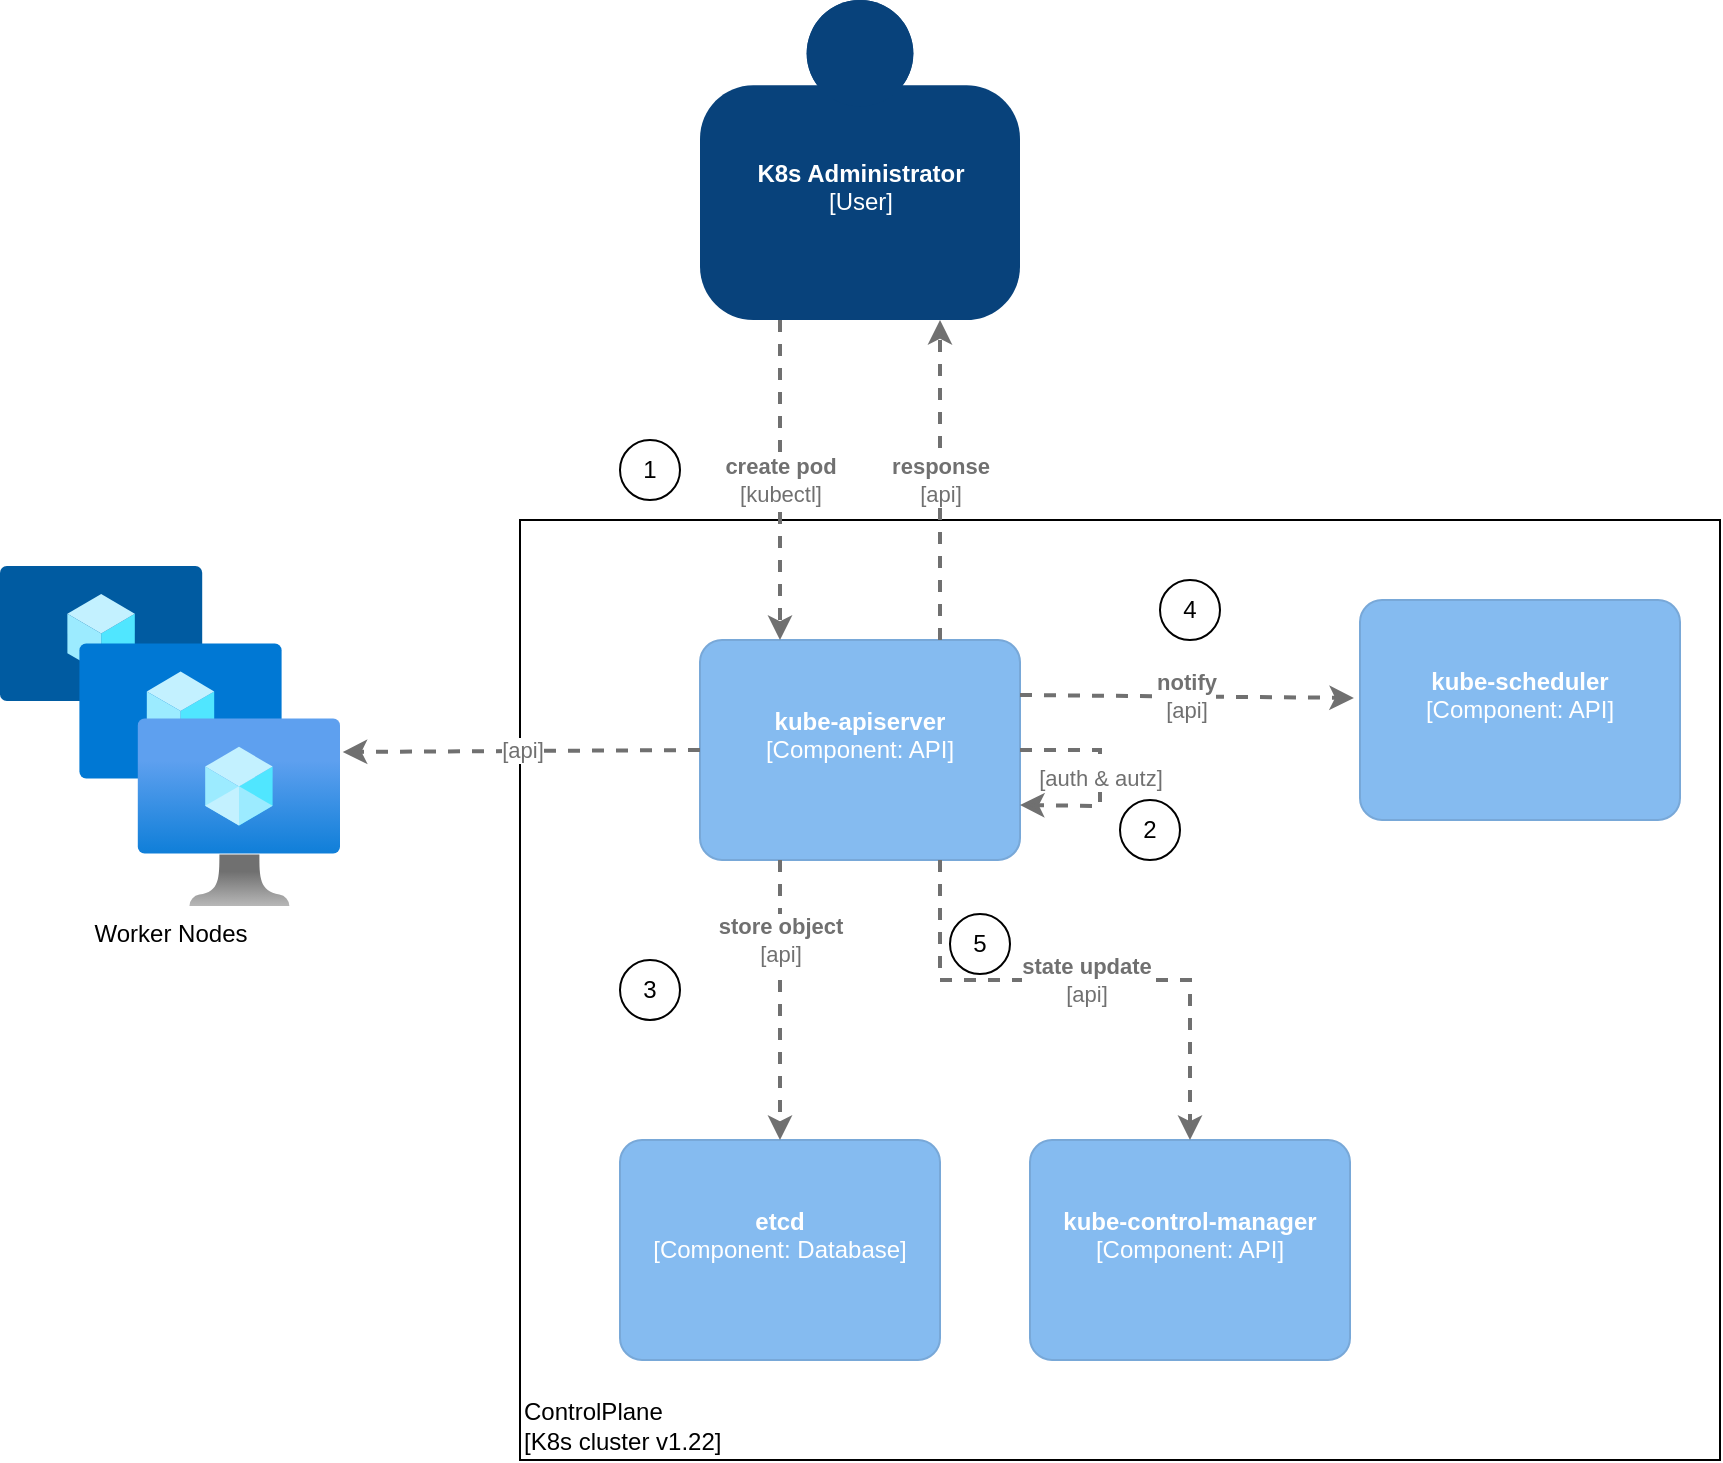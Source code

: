 <mxfile>
    <diagram id="8smPplIfXVcPZ0UMz77-" name="Page-1">
        <mxGraphModel dx="1762" dy="1958" grid="1" gridSize="10" guides="1" tooltips="1" connect="1" arrows="1" fold="1" page="1" pageScale="1" pageWidth="827" pageHeight="1169" math="0" shadow="0">
            <root>
                <mxCell id="0"/>
                <mxCell id="1" parent="0"/>
                <object placeholders="1" c4Name="ControlPlane" c4Type="ExecutionEnvironment" c4Application="K8s cluster v1.22" label="&lt;div style=&quot;text-align: left&quot;&gt;%c4Name%&lt;/div&gt;&lt;div style=&quot;text-align: left&quot;&gt;[%c4Application%]&lt;/div&gt;" id="7">
                    <mxCell style="rounded=0;whiteSpace=wrap;html=1;labelBackgroundColor=none;fillColor=#ffffff;fontColor=#000000;align=left;arcSize=5;strokeColor=#000000;verticalAlign=bottom;metaEdit=1;metaData={&quot;c4Type&quot;:{&quot;editable&quot;:false}};points=[[0.25,0,0],[0.5,0,0],[0.75,0,0],[1,0.25,0],[1,0.5,0],[1,0.75,0],[0.75,1,0],[0.5,1,0],[0.25,1,0],[0,0.75,0],[0,0.5,0],[0,0.25,0]];" parent="1" vertex="1">
                        <mxGeometry x="70" y="70" width="600" height="470" as="geometry"/>
                    </mxCell>
                </object>
                <object placeholders="1" c4Name="kube-apiserver" c4Type="Component" c4Technology="API" c4Description=" " label="&lt;b&gt;%c4Name%&lt;/b&gt;&lt;div&gt;[%c4Type%: %c4Technology%]&lt;/div&gt;&lt;br&gt;&lt;div&gt;%c4Description%&lt;/div&gt;" id="8">
                    <mxCell style="rounded=1;whiteSpace=wrap;html=1;labelBackgroundColor=none;fillColor=#85BBF0;fontColor=#ffffff;align=center;arcSize=10;strokeColor=#78A8D8;metaEdit=1;metaData={&quot;c4Type&quot;:{&quot;editable&quot;:false}};points=[[0.25,0,0],[0.5,0,0],[0.75,0,0],[1,0.25,0],[1,0.5,0],[1,0.75,0],[0.75,1,0],[0.5,1,0],[0.25,1,0],[0,0.75,0],[0,0.5,0],[0,0.25,0]];" parent="1" vertex="1">
                        <mxGeometry x="160" y="130" width="160" height="110.0" as="geometry"/>
                    </mxCell>
                </object>
                <object placeholders="1" c4Type="Relationship" c4Technology="kubectl" c4Description="create pod" label="&lt;div style=&quot;text-align: left&quot;&gt;&lt;div style=&quot;text-align: center&quot;&gt;&lt;b&gt;%c4Description%&lt;/b&gt;&lt;/div&gt;&lt;div style=&quot;text-align: center&quot;&gt;[%c4Technology%]&lt;/div&gt;&lt;/div&gt;" id="10">
                    <mxCell style="edgeStyle=none;rounded=0;html=1;entryX=0.25;entryY=0;jettySize=auto;orthogonalLoop=1;strokeColor=#707070;strokeWidth=2;fontColor=#707070;jumpStyle=none;dashed=1;metaEdit=1;metaData={&quot;c4Type&quot;:{&quot;editable&quot;:false}};entryDx=0;entryDy=0;entryPerimeter=0;exitX=0.25;exitY=1;exitDx=0;exitDy=0;exitPerimeter=0;" edge="1" parent="1" source="16" target="8">
                        <mxGeometry width="160" relative="1" as="geometry">
                            <mxPoint x="200" y="-10" as="sourcePoint"/>
                            <mxPoint x="340" y="30" as="targetPoint"/>
                        </mxGeometry>
                    </mxCell>
                </object>
                <object placeholders="1" c4Name="etcd" c4Type="Component" c4Technology="Database" c4Description="" label="&lt;b&gt;%c4Name%&lt;/b&gt;&lt;div&gt;[%c4Type%: %c4Technology%]&lt;/div&gt;&lt;br&gt;&lt;div&gt;%c4Description%&lt;/div&gt;" id="11">
                    <mxCell style="rounded=1;whiteSpace=wrap;html=1;labelBackgroundColor=none;fillColor=#85BBF0;fontColor=#ffffff;align=center;arcSize=10;strokeColor=#78A8D8;metaEdit=1;metaData={&quot;c4Type&quot;:{&quot;editable&quot;:false}};points=[[0.25,0,0],[0.5,0,0],[0.75,0,0],[1,0.25,0],[1,0.5,0],[1,0.75,0],[0.75,1,0],[0.5,1,0],[0.25,1,0],[0,0.75,0],[0,0.5,0],[0,0.25,0]];" vertex="1" parent="1">
                        <mxGeometry x="120" y="380" width="160" height="110.0" as="geometry"/>
                    </mxCell>
                </object>
                <object placeholders="1" c4Type="Relationship" c4Technology="api" c4Description="store object" label="&lt;div style=&quot;text-align: left&quot;&gt;&lt;div style=&quot;text-align: center&quot;&gt;&lt;b&gt;%c4Description%&lt;/b&gt;&lt;/div&gt;&lt;div style=&quot;text-align: center&quot;&gt;[%c4Technology%]&lt;/div&gt;&lt;/div&gt;" id="12">
                    <mxCell style="edgeStyle=none;rounded=0;html=1;entryX=0.5;entryY=0;jettySize=auto;orthogonalLoop=1;strokeColor=#707070;strokeWidth=2;fontColor=#707070;jumpStyle=none;dashed=1;metaEdit=1;metaData={&quot;c4Type&quot;:{&quot;editable&quot;:false}};exitX=0.25;exitY=1;exitDx=0;exitDy=0;exitPerimeter=0;entryDx=0;entryDy=0;entryPerimeter=0;" edge="1" parent="1" source="8" target="11">
                        <mxGeometry x="-0.429" width="160" relative="1" as="geometry">
                            <mxPoint x="240" y="330" as="sourcePoint"/>
                            <mxPoint x="400" y="330" as="targetPoint"/>
                            <mxPoint as="offset"/>
                        </mxGeometry>
                    </mxCell>
                </object>
                <mxCell id="14" value="1" style="ellipse;whiteSpace=wrap;html=1;aspect=fixed;rounded=0;" vertex="1" parent="1">
                    <mxGeometry x="120" y="30" width="30" height="30" as="geometry"/>
                </mxCell>
                <mxCell id="15" value="3" style="ellipse;whiteSpace=wrap;html=1;aspect=fixed;rounded=0;" vertex="1" parent="1">
                    <mxGeometry x="120" y="290" width="30" height="30" as="geometry"/>
                </mxCell>
                <object c4Name="K8s Administrator" c4Description=" " label="&lt;b&gt;%c4Name%&lt;/b&gt;&lt;div&gt;[%c4Type%]&lt;/div&gt;&lt;br&gt;&lt;div&gt;%c4Description%&lt;/div&gt;" placeholders="1" c4Type="User" id="16">
                    <mxCell style="html=1;dashed=0;whitespace=wrap;fillColor=#08427b;strokeColor=none;fontColor=#ffffff;shape=mxgraph.c4.person;align=center;metaEdit=1;points=[[0.5,0,0],[1,0.5,0],[1,0.75,0],[0.75,1,0],[0.5,1,0],[0.25,1,0],[0,0.75,0],[0,0.5,0]];metaData={&quot;c4Type&quot;:{&quot;editable&quot;:false}};rounded=0;" vertex="1" parent="1">
                        <mxGeometry x="160" y="-190" width="160" height="160" as="geometry"/>
                    </mxCell>
                </object>
                <object placeholders="1" c4Type="Relationship" c4Technology="auth &amp; autz" c4Description=" " label="&lt;div style=&quot;text-align: left&quot;&gt;&lt;div style=&quot;text-align: center&quot;&gt;&lt;b&gt;%c4Description%&lt;/b&gt;&lt;/div&gt;&lt;div style=&quot;text-align: center&quot;&gt;[%c4Technology%]&lt;/div&gt;&lt;/div&gt;" id="17">
                    <mxCell style="edgeStyle=none;rounded=0;html=1;entryX=1;entryY=0.75;jettySize=auto;orthogonalLoop=1;strokeColor=#707070;strokeWidth=2;fontColor=#707070;jumpStyle=none;dashed=1;metaEdit=1;metaData={&quot;c4Type&quot;:{&quot;editable&quot;:false}};entryDx=0;entryDy=0;entryPerimeter=0;exitX=1;exitY=0.5;exitDx=0;exitDy=0;exitPerimeter=0;" edge="1" parent="1" source="8" target="8">
                        <mxGeometry width="160" relative="1" as="geometry">
                            <mxPoint x="420" y="170" as="sourcePoint"/>
                            <mxPoint x="580" y="170" as="targetPoint"/>
                            <Array as="points">
                                <mxPoint x="360" y="185"/>
                                <mxPoint x="360" y="213"/>
                            </Array>
                        </mxGeometry>
                    </mxCell>
                </object>
                <mxCell id="18" value="2" style="ellipse;whiteSpace=wrap;html=1;aspect=fixed;rounded=0;" vertex="1" parent="1">
                    <mxGeometry x="370" y="210" width="30" height="30" as="geometry"/>
                </mxCell>
                <object placeholders="1" c4Name="kube-scheduler" c4Type="Component" c4Technology="API" c4Description=" " label="&lt;b&gt;%c4Name%&lt;/b&gt;&lt;div&gt;[%c4Type%: %c4Technology%]&lt;/div&gt;&lt;br&gt;&lt;div&gt;%c4Description%&lt;/div&gt;" id="19">
                    <mxCell style="rounded=1;whiteSpace=wrap;html=1;labelBackgroundColor=none;fillColor=#85BBF0;fontColor=#ffffff;align=center;arcSize=10;strokeColor=#78A8D8;metaEdit=1;metaData={&quot;c4Type&quot;:{&quot;editable&quot;:false}};points=[[0.25,0,0],[0.5,0,0],[0.75,0,0],[1,0.25,0],[1,0.5,0],[1,0.75,0],[0.75,1,0],[0.5,1,0],[0.25,1,0],[0,0.75,0],[0,0.5,0],[0,0.25,0]];" vertex="1" parent="1">
                        <mxGeometry x="490" y="110" width="160" height="110.0" as="geometry"/>
                    </mxCell>
                </object>
                <object placeholders="1" c4Type="Relationship" c4Technology="api" c4Description="response" label="&lt;div style=&quot;text-align: left&quot;&gt;&lt;div style=&quot;text-align: center&quot;&gt;&lt;b&gt;%c4Description%&lt;/b&gt;&lt;/div&gt;&lt;div style=&quot;text-align: center&quot;&gt;[%c4Technology%]&lt;/div&gt;&lt;/div&gt;" id="20">
                    <mxCell style="edgeStyle=none;rounded=0;html=1;entryX=0.75;entryY=1;jettySize=auto;orthogonalLoop=1;strokeColor=#707070;strokeWidth=2;fontColor=#707070;jumpStyle=none;dashed=1;metaEdit=1;metaData={&quot;c4Type&quot;:{&quot;editable&quot;:false}};exitX=0.75;exitY=0;exitDx=0;exitDy=0;exitPerimeter=0;entryDx=0;entryDy=0;entryPerimeter=0;" edge="1" parent="1" source="8" target="16">
                        <mxGeometry width="160" relative="1" as="geometry">
                            <mxPoint x="420" y="-60" as="sourcePoint"/>
                            <mxPoint x="580" y="-60" as="targetPoint"/>
                        </mxGeometry>
                    </mxCell>
                </object>
                <object placeholders="1" c4Type="Relationship" c4Technology="api" c4Description="notify" label="&lt;div style=&quot;text-align: left&quot;&gt;&lt;div style=&quot;text-align: center&quot;&gt;&lt;b&gt;%c4Description%&lt;/b&gt;&lt;/div&gt;&lt;div style=&quot;text-align: center&quot;&gt;[%c4Technology%]&lt;/div&gt;&lt;/div&gt;" id="21">
                    <mxCell style="edgeStyle=none;rounded=0;html=1;entryX=-0.019;entryY=0.445;jettySize=auto;orthogonalLoop=1;strokeColor=#707070;strokeWidth=2;fontColor=#707070;jumpStyle=none;dashed=1;metaEdit=1;metaData={&quot;c4Type&quot;:{&quot;editable&quot;:false}};exitX=1;exitY=0.25;exitDx=0;exitDy=0;exitPerimeter=0;entryDx=0;entryDy=0;entryPerimeter=0;" edge="1" parent="1" source="8" target="19">
                        <mxGeometry width="160" relative="1" as="geometry">
                            <mxPoint x="530" y="-20" as="sourcePoint"/>
                            <mxPoint x="690" y="-20" as="targetPoint"/>
                        </mxGeometry>
                    </mxCell>
                </object>
                <object placeholders="1" c4Name="kube-control-manager" c4Type="Component" c4Technology="API" c4Description=" " label="&lt;b&gt;%c4Name%&lt;/b&gt;&lt;div&gt;[%c4Type%: %c4Technology%]&lt;/div&gt;&lt;br&gt;&lt;div&gt;%c4Description%&lt;/div&gt;" id="23">
                    <mxCell style="rounded=1;whiteSpace=wrap;html=1;labelBackgroundColor=none;fillColor=#85BBF0;fontColor=#ffffff;align=center;arcSize=10;strokeColor=#78A8D8;metaEdit=1;metaData={&quot;c4Type&quot;:{&quot;editable&quot;:false}};points=[[0.25,0,0],[0.5,0,0],[0.75,0,0],[1,0.25,0],[1,0.5,0],[1,0.75,0],[0.75,1,0],[0.5,1,0],[0.25,1,0],[0,0.75,0],[0,0.5,0],[0,0.25,0]];" vertex="1" parent="1">
                        <mxGeometry x="325" y="380" width="160" height="110.0" as="geometry"/>
                    </mxCell>
                </object>
                <mxCell id="24" value="4" style="ellipse;whiteSpace=wrap;html=1;aspect=fixed;rounded=0;" vertex="1" parent="1">
                    <mxGeometry x="390" y="100" width="30" height="30" as="geometry"/>
                </mxCell>
                <object placeholders="1" c4Type="Relationship" c4Technology="api" c4Description="state update" label="&lt;div style=&quot;text-align: left&quot;&gt;&lt;div style=&quot;text-align: center&quot;&gt;&lt;b&gt;%c4Description%&lt;/b&gt;&lt;/div&gt;&lt;div style=&quot;text-align: center&quot;&gt;[%c4Technology%]&lt;/div&gt;&lt;/div&gt;" id="26">
                    <mxCell style="edgeStyle=none;rounded=0;html=1;entryX=0.5;entryY=0;jettySize=auto;orthogonalLoop=1;strokeColor=#707070;strokeWidth=2;fontColor=#707070;jumpStyle=none;dashed=1;metaEdit=1;metaData={&quot;c4Type&quot;:{&quot;editable&quot;:false}};exitX=0.75;exitY=1;exitDx=0;exitDy=0;exitPerimeter=0;entryDx=0;entryDy=0;entryPerimeter=0;" edge="1" parent="1" source="8" target="23">
                        <mxGeometry width="160" relative="1" as="geometry">
                            <mxPoint x="330" y="470" as="sourcePoint"/>
                            <mxPoint x="490" y="470" as="targetPoint"/>
                            <Array as="points">
                                <mxPoint x="280" y="300"/>
                                <mxPoint x="405" y="300"/>
                            </Array>
                        </mxGeometry>
                    </mxCell>
                </object>
                <mxCell id="27" value="5" style="ellipse;whiteSpace=wrap;html=1;aspect=fixed;rounded=0;" vertex="1" parent="1">
                    <mxGeometry x="285" y="267" width="30" height="30" as="geometry"/>
                </mxCell>
                <mxCell id="28" value="Worker Nodes" style="aspect=fixed;html=1;points=[];align=center;image;fontSize=12;image=img/lib/azure2/compute/VM_Scale_Sets.svg;rounded=0;" vertex="1" parent="1">
                    <mxGeometry x="-190" y="93" width="170" height="170" as="geometry"/>
                </mxCell>
                <object placeholders="1" c4Type="Relationship" c4Technology="api" c4Description="" label="&lt;div style=&quot;text-align: left&quot;&gt;&lt;div style=&quot;text-align: center&quot;&gt;&lt;b&gt;%c4Description%&lt;/b&gt;&lt;/div&gt;&lt;div style=&quot;text-align: center&quot;&gt;[%c4Technology%]&lt;/div&gt;&lt;/div&gt;" id="29">
                    <mxCell style="edgeStyle=none;rounded=0;html=1;entryX=1.008;entryY=0.547;jettySize=auto;orthogonalLoop=1;strokeColor=#707070;strokeWidth=2;fontColor=#707070;jumpStyle=none;dashed=1;metaEdit=1;metaData={&quot;c4Type&quot;:{&quot;editable&quot;:false}};exitX=0;exitY=0.5;exitDx=0;exitDy=0;exitPerimeter=0;entryDx=0;entryDy=0;entryPerimeter=0;" edge="1" parent="1" source="8" target="28">
                        <mxGeometry width="160" relative="1" as="geometry">
                            <mxPoint x="-140" y="450" as="sourcePoint"/>
                            <mxPoint x="20" y="450" as="targetPoint"/>
                        </mxGeometry>
                    </mxCell>
                </object>
            </root>
        </mxGraphModel>
    </diagram>
</mxfile>